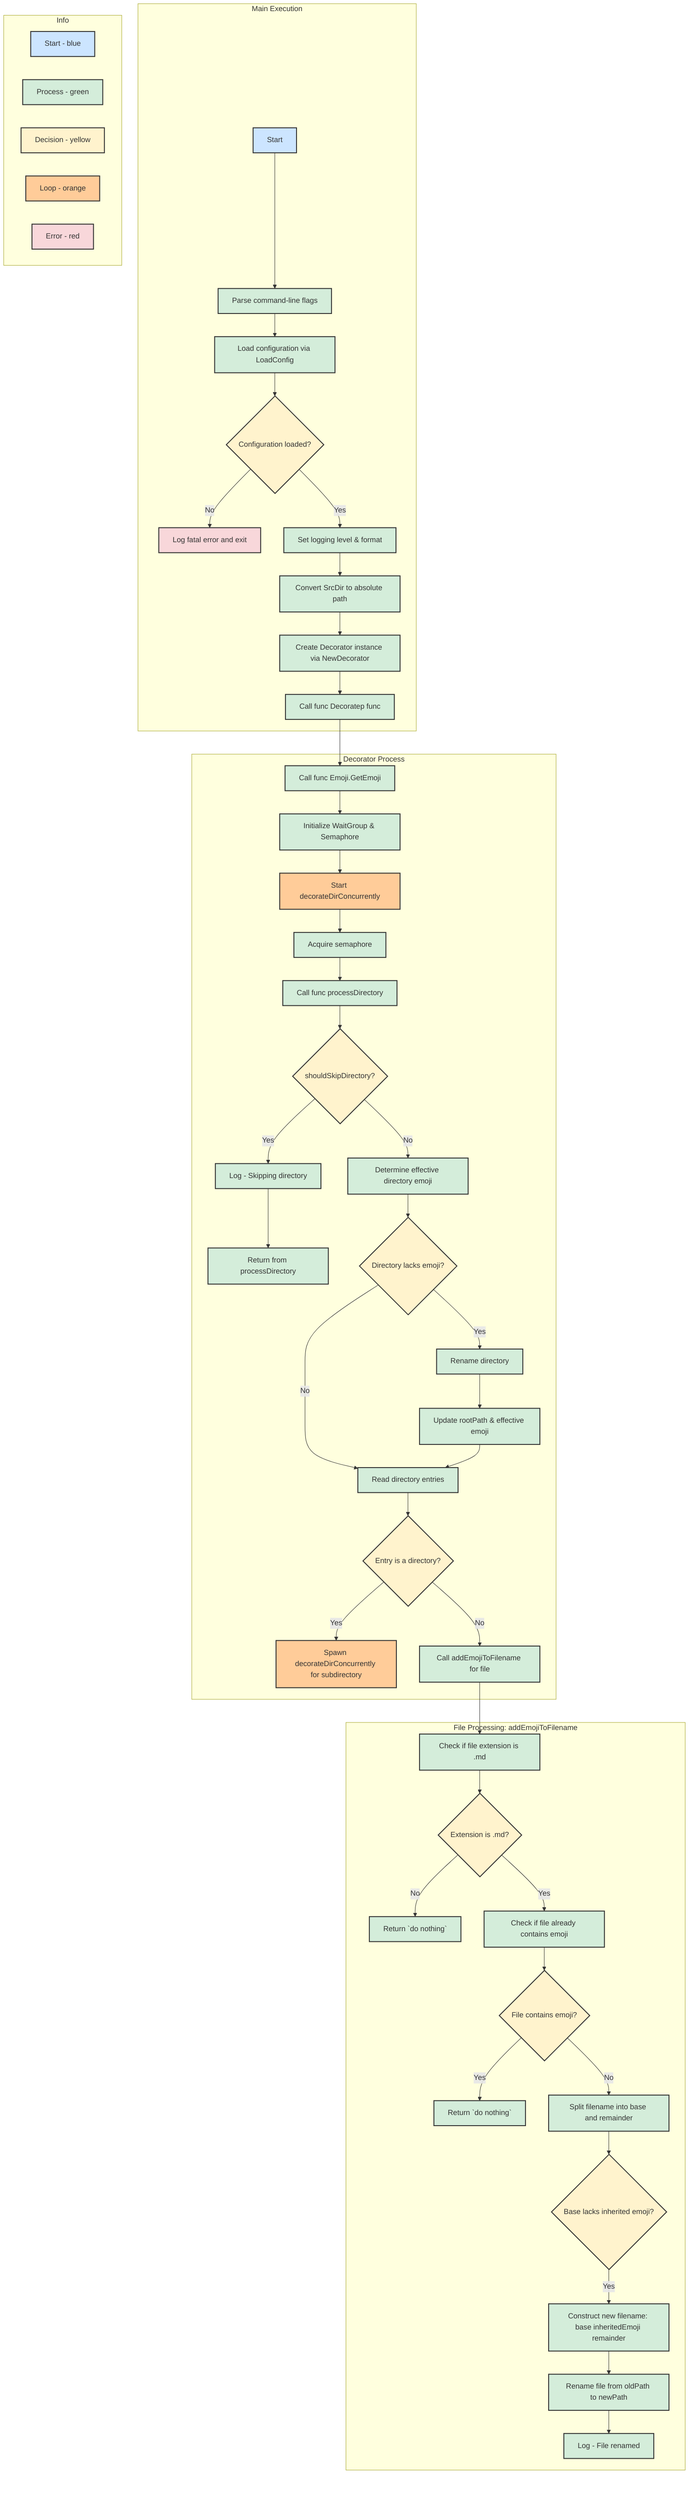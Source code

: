 flowchart TD
%% Main Execution Flow
    subgraph MAIN [Main Execution]
        A[Start]:::start
        B[Parse command-line flags]:::process
        C[Load configuration via LoadConfig]:::process
        D{Configuration loaded?}:::decision
        E[Log fatal error and exit]:::error
        F[Set logging level & format]:::process
        G[Convert SrcDir to absolute path]:::process
        H[Create Decorator instance via NewDecorator]:::process
        I[Call func Decoratep func]:::process
    end

%% Decorator Process Flow
    subgraph DECORATOR [Decorator Process]
        J[Call func Emoji.GetEmoji]:::process
        K[Initialize WaitGroup & Semaphore]:::process
        L[Start decorateDirConcurrently]:::loop
        M[Acquire semaphore]:::process
        N[Call func processDirectory]:::process
        O{shouldSkipDirectory?}:::decision
        P[Log - Skipping directory]:::process
        Q[Return from processDirectory]:::process
        R[Determine effective directory emoji]:::process
        S{Directory lacks emoji?}:::decision
        T[Rename directory]:::process
        U[Update rootPath & effective emoji]:::process
        V[Read directory entries]:::process
        W{Entry is a directory?}:::decision
        X[Spawn decorateDirConcurrently for subdirectory]:::loop
        Y[Call addEmojiToFilename for file]:::process
    end

%% File Processing Flow
    subgraph FILE [File Processing: addEmojiToFilename]
        Z[Check if file extension is .md]:::process
        AA{Extension is .md?}:::decision
        AB[Return `do nothing`]:::process
        AC[Check if file already contains emoji]:::process
        AD{File contains emoji?}:::decision
        AE[Return `do nothing`]:::process
        AF[Split filename into base and remainder]:::process
        AG{Base lacks inherited emoji?}:::decision
        AH[Construct new filename: base inheritedEmoji remainder]:::process
        AI[Rename file from oldPath to newPath]:::process
        AJ[Log - File renamed]:::process
    end

%% Легенда (Шпаргалка по цветам)
    subgraph LEGEND [Info]
        L1[Start - blue]:::start
        L2[Process - green]:::process
        L3[Decision - yellow]:::decision
        L4[Loop - orange]:::loop
        L5[Error - red]:::error
    end

%% Main Flow Connections
    A --> B
    B --> C
    C --> D
    D -- Yes --> F
    D -- No --> E
    F --> G
    G --> H
    H --> I

%% Decorator Flow Connections
    I --> J
    J --> K
    K --> L
    L --> M
    M --> N
    N --> O
    O -- Yes --> P
    P --> Q
    O -- No --> R
    R --> S
    S -- Yes --> T
    T --> U
    S -- No --> V
    V --> W
    U --> V
    W -- Yes --> X
    W -- No --> Y
    Y --> Z

%% File Processing Flow Connections
    Z --> AA
    AA -- Yes --> AC
    AA -- No --> AB
    AC --> AD
    AD -- Yes --> AE
    AD -- No --> AF
    AF --> AG
    AG -- Yes --> AH
    AH --> AI
    AI --> AJ


%% Стиль блоков
    classDef start fill:#cce5ff,stroke:#333,stroke-width:2px;
    classDef process fill:#d4edda,stroke:#333,stroke-width:2px;
    classDef decision fill:#fff3cd,stroke:#333,stroke-width:2px;
    classDef loop fill:#ffcc99,stroke:#333,stroke-width:2px;
    classDef error fill:#f8d7da,stroke:#333,stroke-width:2px;